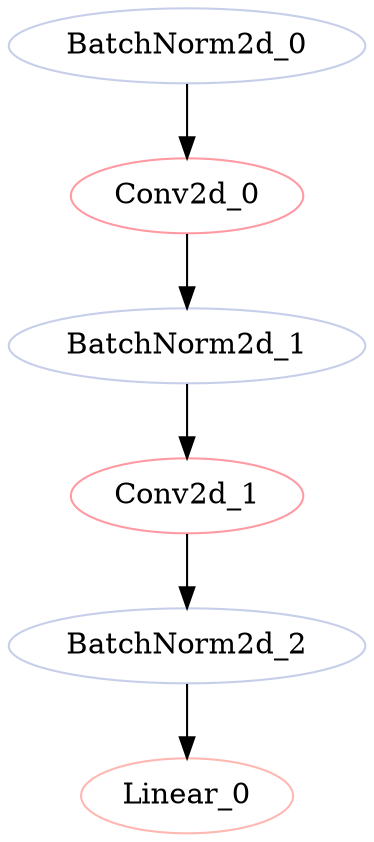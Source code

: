 strict digraph "" {
	BatchNorm2d_0	[color="#C7CEEA",
		layer_name="features.17.conv.1.1",
		params=1920,
		type=BatchNorm2d];
	Conv2d_0	[color="#FF9AA2",
		layer_name="features.17.conv.2",
		params=307200,
		type=Conv2d];
	BatchNorm2d_0 -> Conv2d_0;
	BatchNorm2d_1	[color="#C7CEEA",
		layer_name="features.17.conv.3",
		params=640,
		type=BatchNorm2d];
	Conv2d_0 -> BatchNorm2d_1;
	Conv2d_1	[color="#FF9AA2",
		layer_name="features.18.0",
		params=409600,
		type=Conv2d];
	BatchNorm2d_1 -> Conv2d_1;
	BatchNorm2d_2	[color="#C7CEEA",
		layer_name="features.18.1",
		params=2560,
		type=BatchNorm2d];
	Conv2d_1 -> BatchNorm2d_2;
	Linear_0	[color="#FFB7B2",
		layer_name="classifier.1",
		params=1281000,
		type=Linear];
	BatchNorm2d_2 -> Linear_0;
}
